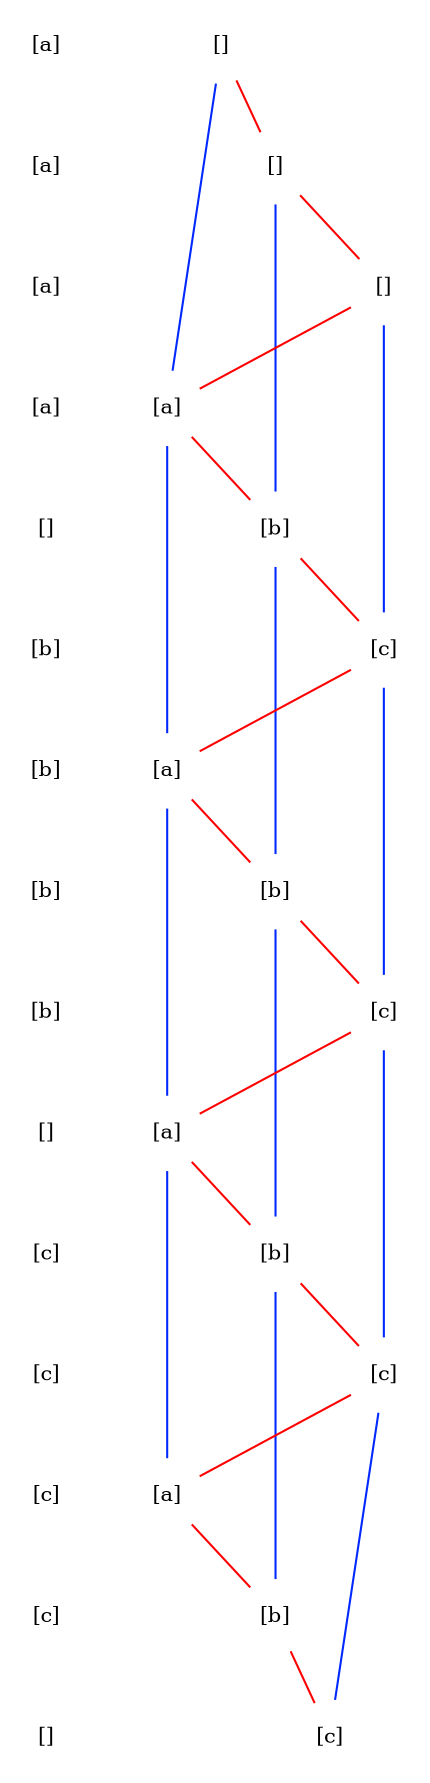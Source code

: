 Digraph G {
	node [peripheries=0,fontsize=10,height=0.5,width=0.5];
	edge [style=solid,arrowhead=1];
		ranksep=0.3;
		nodesep=0.3;
	n13 [label="[a]"];
	n10 [label="[a]"];
	n7 [label="[a]"];
	n4 [label="[a]"];
	n1 [label="[]"];
	n14 [label="[b]"];
	n11 [label="[b]"];
	n8 [label="[b]"];
	n5 [label="[b]"];
	n2 [label="[]"];
	n15 [label="[c]"];
	n12 [label="[c]"];
	n9 [label="[c]"];
	n6 [label="[c]"];
	n3 [label="[]"];
	n13->n10[arrowhead=none,style=invis,weight=100];
	n10->n7[arrowhead=none,style=invis,weight=100];
	n7->n4[arrowhead=none,style=invis,weight=100];
	n4->n1[arrowhead=none,style=invis,weight=100];
	n1->n14[arrowhead=none,style=invis,weight=100];
	n14->n11[arrowhead=none,style=invis,weight=100];
	n11->n8[arrowhead=none,style=invis,weight=100];
	n8->n5[arrowhead=none,style=invis,weight=100];
	n5->n2[arrowhead=none,style=invis,weight=100];
	n2->n15[arrowhead=none,style=invis,weight=100];
	n15->n12[arrowhead=none,style=invis,weight=100];
	n12->n9[arrowhead=none,style=invis,weight=100];
	n9->n6[arrowhead=none,style=invis,weight=100];
	n6->n3[arrowhead=none,style=invis,weight=100];
	m13 [label="[a]"];
	m10 [label="[a]"];
	m7 [label="[a]"];
	m4 [label="[a]"];
	m1 [label="[]"];
	m14 [label="[b]"];
	m11 [label="[b]"];
	m8 [label="[b]"];
	m5 [label="[b]"];
	m2 [label="[]"];
	m15 [label="[c]"];
	m12 [label="[c]"];
	m9 [label="[c]"];
	m6 [label="[c]"];
	m3 [label="[]"];
	m1->m4 [color="0.640,1,1",weight=1];
	m1->m2 [color="1,1,1",weight=1];
	m2->m5 [color="0.640,1,1",weight=1];
	m2->m3 [color="1,1,1",weight=1];
	m3->m6 [color="0.640,1,1",weight=1];
	m3->m4 [color="1,1,1",weight=1];
	m6->m9 [color="0.640,1,1",weight=1];
	m6->m7 [color="1,1,1",weight=1];
	m9->m12 [color="0.640,1,1",weight=1];
	m9->m10 [color="1,1,1",weight=1];
	m12->m15 [color="0.640,1,1",weight=1];
	m12->m13 [color="1,1,1",weight=1];
	m5->m8 [color="0.640,1,1",weight=1];
	m5->m6 [color="1,1,1",weight=1];
	m8->m11 [color="0.640,1,1",weight=1];
	m8->m9 [color="1,1,1",weight=1];
	m11->m14 [color="0.640,1,1",weight=1];
	m11->m12 [color="1,1,1",weight=1];
	m14->m15 [color="1,1,1",weight=1];
	m4->m7 [color="0.640,1,1",weight=1];
	m4->m5 [color="1,1,1",weight=1];
	m7->m10 [color="0.640,1,1",weight=1];
	m7->m8 [color="1,1,1",weight=1];
	m10->m13 [color="0.640,1,1",weight=1];
	m10->m11 [color="1,1,1",weight=1];
	m13->m14 [color="1,1,1",weight=1];
}
